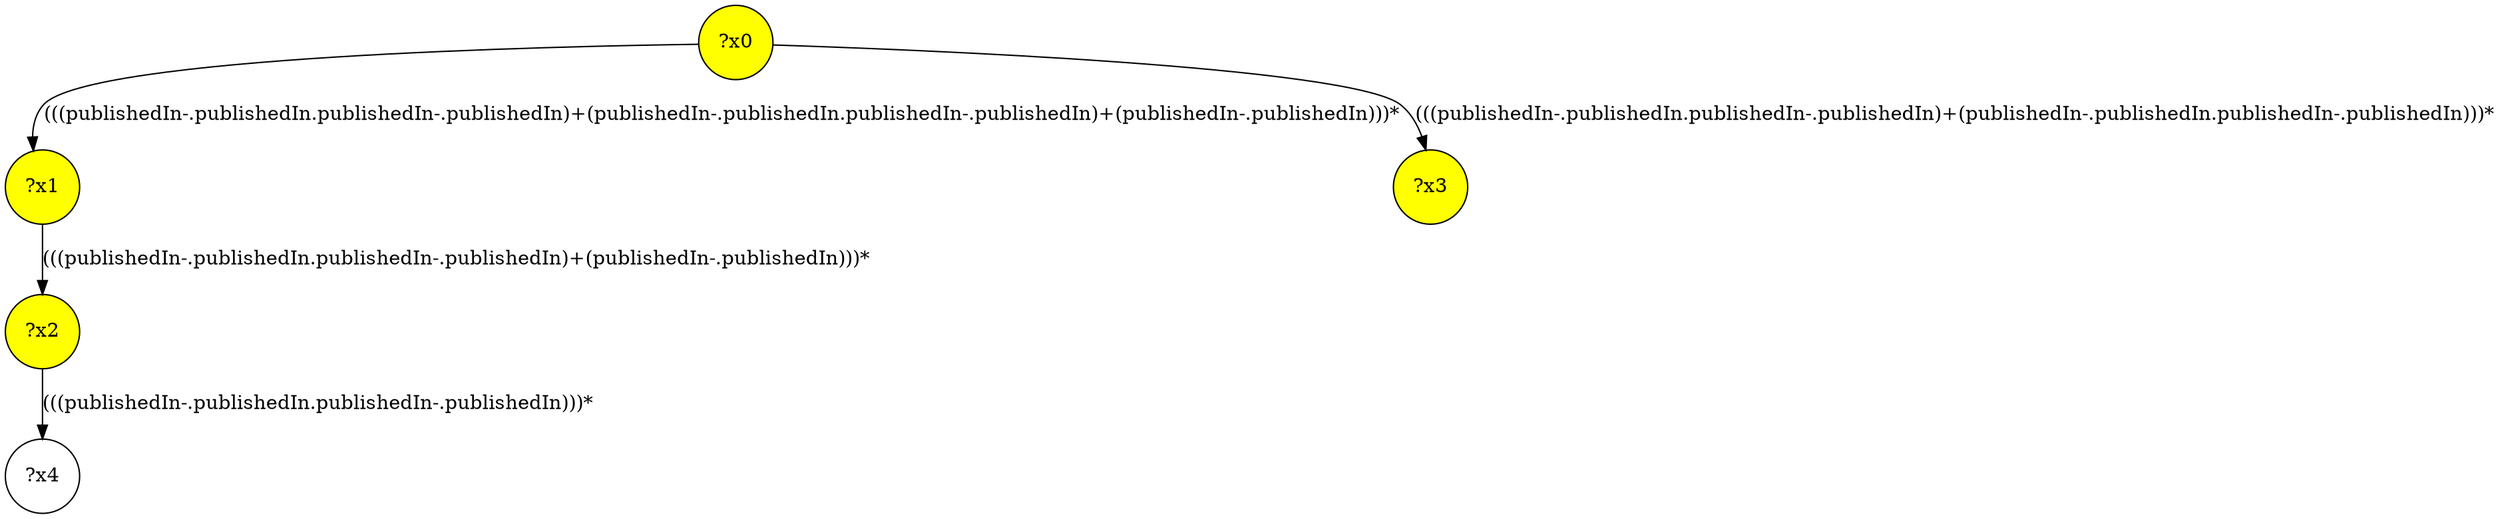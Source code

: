 digraph g {
	x1 [fillcolor="yellow", style="filled," shape=circle, label="?x1"];
	x3 [fillcolor="yellow", style="filled," shape=circle, label="?x3"];
	x0 [fillcolor="yellow", style="filled," shape=circle, label="?x0"];
	x2 [fillcolor="yellow", style="filled," shape=circle, label="?x2"];
	x0 -> x1 [label="(((publishedIn-.publishedIn.publishedIn-.publishedIn)+(publishedIn-.publishedIn.publishedIn-.publishedIn)+(publishedIn-.publishedIn)))*"];
	x1 -> x2 [label="(((publishedIn-.publishedIn.publishedIn-.publishedIn)+(publishedIn-.publishedIn)))*"];
	x0 -> x3 [label="(((publishedIn-.publishedIn.publishedIn-.publishedIn)+(publishedIn-.publishedIn.publishedIn-.publishedIn)))*"];
	x4 [shape=circle, label="?x4"];
	x2 -> x4 [label="(((publishedIn-.publishedIn.publishedIn-.publishedIn)))*"];
}
